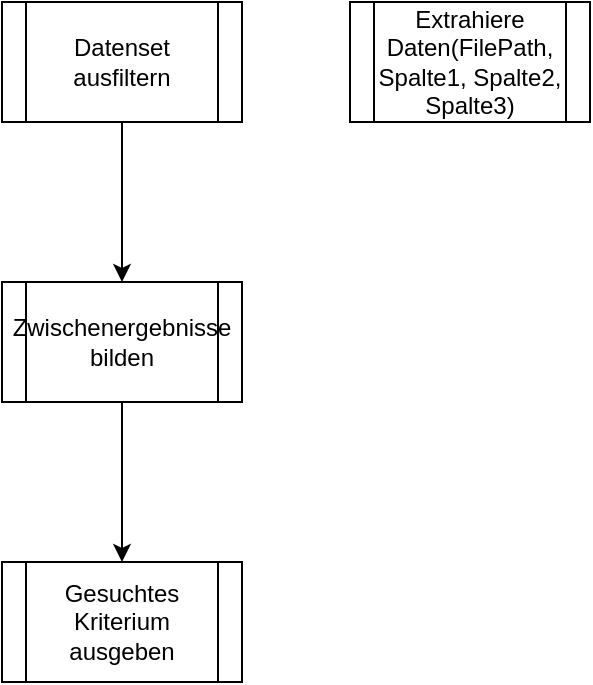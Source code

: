 <mxfile version="23.1.5" type="device">
  <diagram id="C5RBs43oDa-KdzZeNtuy" name="Page-1">
    <mxGraphModel dx="1430" dy="763" grid="1" gridSize="10" guides="1" tooltips="1" connect="1" arrows="1" fold="1" page="1" pageScale="1" pageWidth="827" pageHeight="1169" math="0" shadow="0">
      <root>
        <mxCell id="WIyWlLk6GJQsqaUBKTNV-0" />
        <mxCell id="WIyWlLk6GJQsqaUBKTNV-1" parent="WIyWlLk6GJQsqaUBKTNV-0" />
        <mxCell id="CSrmYxMnnZ4aUzAZbRiM-3" value="" style="edgeStyle=orthogonalEdgeStyle;rounded=0;orthogonalLoop=1;jettySize=auto;html=1;" edge="1" parent="WIyWlLk6GJQsqaUBKTNV-1" source="CSrmYxMnnZ4aUzAZbRiM-1" target="CSrmYxMnnZ4aUzAZbRiM-2">
          <mxGeometry relative="1" as="geometry" />
        </mxCell>
        <mxCell id="CSrmYxMnnZ4aUzAZbRiM-1" value="Datenset ausfiltern" style="shape=process;whiteSpace=wrap;html=1;backgroundOutline=1;" vertex="1" parent="WIyWlLk6GJQsqaUBKTNV-1">
          <mxGeometry x="120" y="50" width="120" height="60" as="geometry" />
        </mxCell>
        <mxCell id="CSrmYxMnnZ4aUzAZbRiM-5" value="" style="edgeStyle=orthogonalEdgeStyle;rounded=0;orthogonalLoop=1;jettySize=auto;html=1;" edge="1" parent="WIyWlLk6GJQsqaUBKTNV-1" source="CSrmYxMnnZ4aUzAZbRiM-2" target="CSrmYxMnnZ4aUzAZbRiM-4">
          <mxGeometry relative="1" as="geometry" />
        </mxCell>
        <mxCell id="CSrmYxMnnZ4aUzAZbRiM-2" value="Zwischenergebnisse bilden" style="shape=process;whiteSpace=wrap;html=1;backgroundOutline=1;" vertex="1" parent="WIyWlLk6GJQsqaUBKTNV-1">
          <mxGeometry x="120" y="190" width="120" height="60" as="geometry" />
        </mxCell>
        <mxCell id="CSrmYxMnnZ4aUzAZbRiM-4" value="Gesuchtes Kriterium ausgeben" style="shape=process;whiteSpace=wrap;html=1;backgroundOutline=1;" vertex="1" parent="WIyWlLk6GJQsqaUBKTNV-1">
          <mxGeometry x="120" y="330" width="120" height="60" as="geometry" />
        </mxCell>
        <mxCell id="CSrmYxMnnZ4aUzAZbRiM-7" value="Extrahiere Daten(FilePath, Spalte1, Spalte2, Spalte3)" style="shape=process;whiteSpace=wrap;html=1;backgroundOutline=1;" vertex="1" parent="WIyWlLk6GJQsqaUBKTNV-1">
          <mxGeometry x="294" y="50" width="120" height="60" as="geometry" />
        </mxCell>
      </root>
    </mxGraphModel>
  </diagram>
</mxfile>
